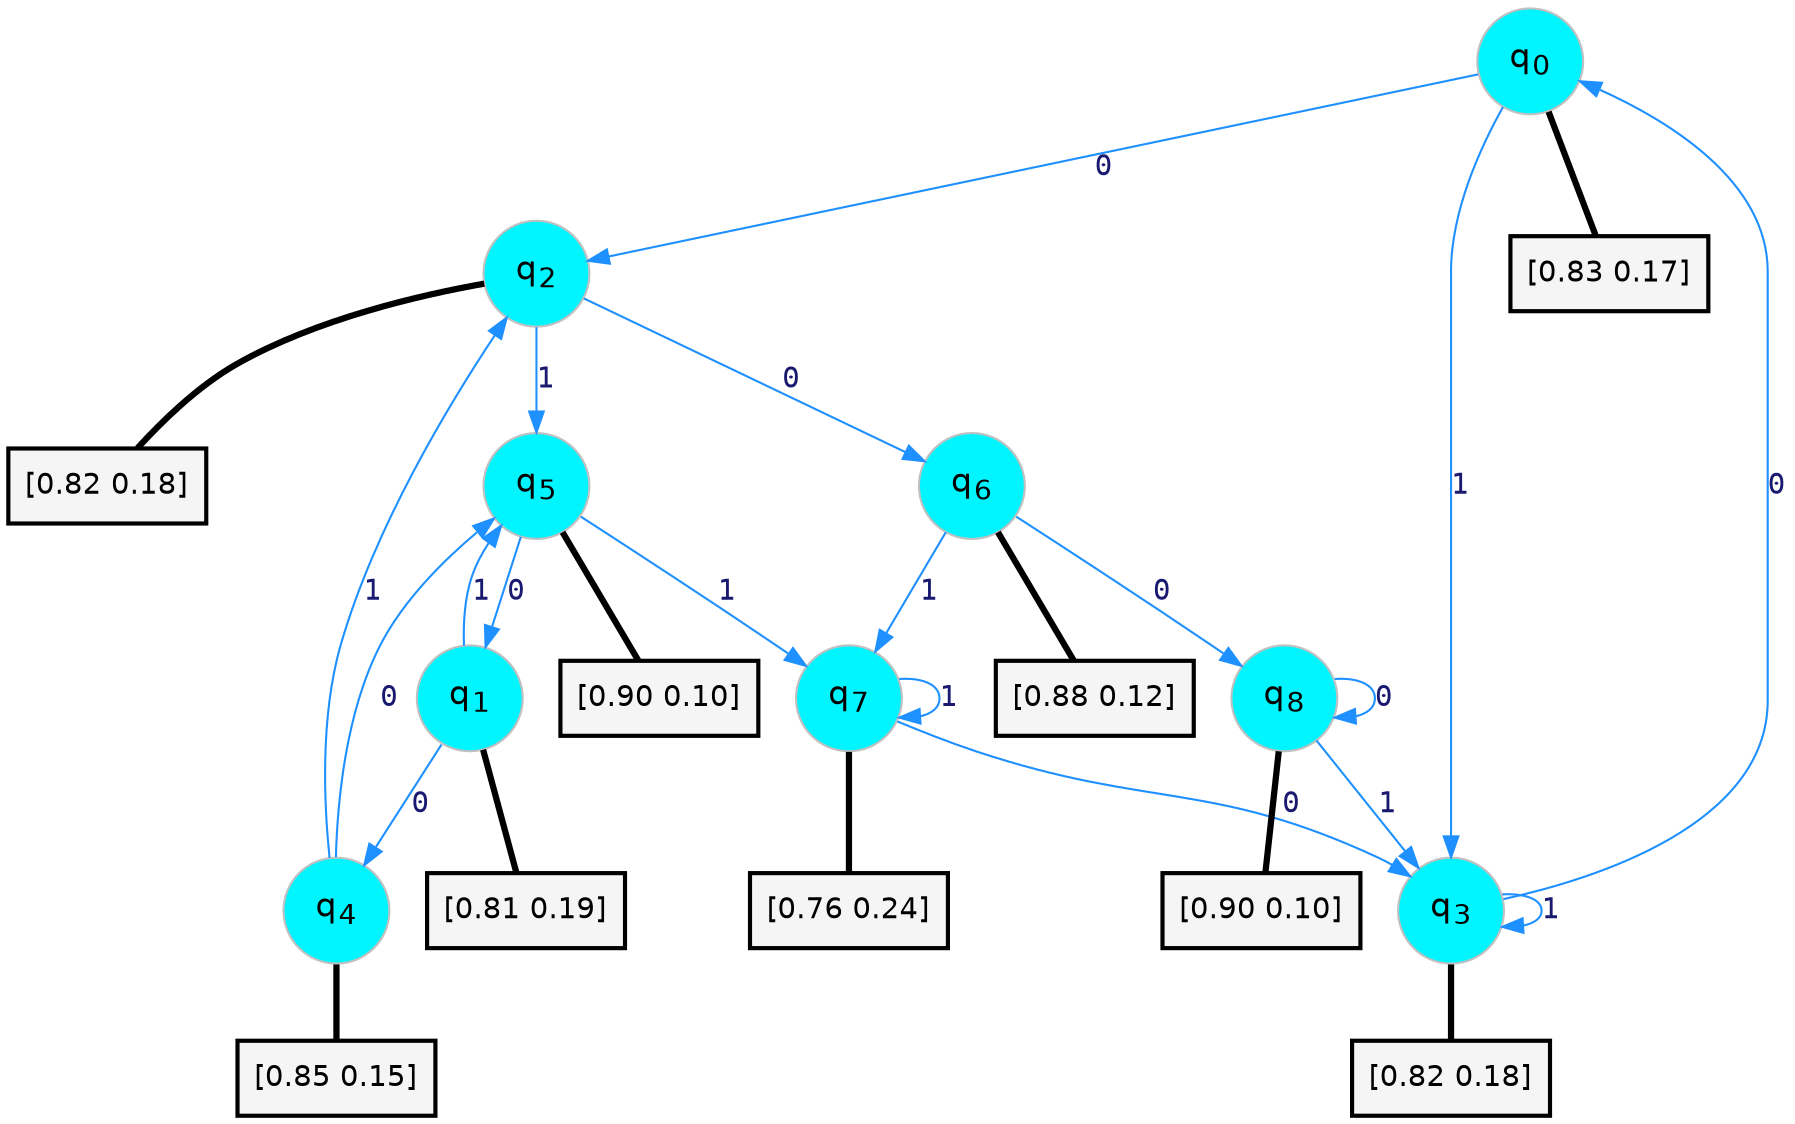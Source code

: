digraph G {
graph [
bgcolor=transparent, dpi=300, rankdir=TD, size="40,25"];
node [
color=gray, fillcolor=turquoise1, fontcolor=black, fontname=Helvetica, fontsize=16, fontweight=bold, shape=circle, style=filled];
edge [
arrowsize=1, color=dodgerblue1, fontcolor=midnightblue, fontname=courier, fontweight=bold, penwidth=1, style=solid, weight=20];
0[label=<q<SUB>0</SUB>>];
1[label=<q<SUB>1</SUB>>];
2[label=<q<SUB>2</SUB>>];
3[label=<q<SUB>3</SUB>>];
4[label=<q<SUB>4</SUB>>];
5[label=<q<SUB>5</SUB>>];
6[label=<q<SUB>6</SUB>>];
7[label=<q<SUB>7</SUB>>];
8[label=<q<SUB>8</SUB>>];
9[label="[0.83 0.17]", shape=box,fontcolor=black, fontname=Helvetica, fontsize=14, penwidth=2, fillcolor=whitesmoke,color=black];
10[label="[0.81 0.19]", shape=box,fontcolor=black, fontname=Helvetica, fontsize=14, penwidth=2, fillcolor=whitesmoke,color=black];
11[label="[0.82 0.18]", shape=box,fontcolor=black, fontname=Helvetica, fontsize=14, penwidth=2, fillcolor=whitesmoke,color=black];
12[label="[0.82 0.18]", shape=box,fontcolor=black, fontname=Helvetica, fontsize=14, penwidth=2, fillcolor=whitesmoke,color=black];
13[label="[0.85 0.15]", shape=box,fontcolor=black, fontname=Helvetica, fontsize=14, penwidth=2, fillcolor=whitesmoke,color=black];
14[label="[0.90 0.10]", shape=box,fontcolor=black, fontname=Helvetica, fontsize=14, penwidth=2, fillcolor=whitesmoke,color=black];
15[label="[0.88 0.12]", shape=box,fontcolor=black, fontname=Helvetica, fontsize=14, penwidth=2, fillcolor=whitesmoke,color=black];
16[label="[0.76 0.24]", shape=box,fontcolor=black, fontname=Helvetica, fontsize=14, penwidth=2, fillcolor=whitesmoke,color=black];
17[label="[0.90 0.10]", shape=box,fontcolor=black, fontname=Helvetica, fontsize=14, penwidth=2, fillcolor=whitesmoke,color=black];
0->2 [label=0];
0->3 [label=1];
0->9 [arrowhead=none, penwidth=3,color=black];
1->4 [label=0];
1->5 [label=1];
1->10 [arrowhead=none, penwidth=3,color=black];
2->6 [label=0];
2->5 [label=1];
2->11 [arrowhead=none, penwidth=3,color=black];
3->0 [label=0];
3->3 [label=1];
3->12 [arrowhead=none, penwidth=3,color=black];
4->5 [label=0];
4->2 [label=1];
4->13 [arrowhead=none, penwidth=3,color=black];
5->1 [label=0];
5->7 [label=1];
5->14 [arrowhead=none, penwidth=3,color=black];
6->8 [label=0];
6->7 [label=1];
6->15 [arrowhead=none, penwidth=3,color=black];
7->3 [label=0];
7->7 [label=1];
7->16 [arrowhead=none, penwidth=3,color=black];
8->8 [label=0];
8->3 [label=1];
8->17 [arrowhead=none, penwidth=3,color=black];
}
